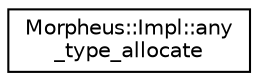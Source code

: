 digraph "Graphical Class Hierarchy"
{
 // LATEX_PDF_SIZE
  edge [fontname="Helvetica",fontsize="10",labelfontname="Helvetica",labelfontsize="10"];
  node [fontname="Helvetica",fontsize="10",shape=record];
  rankdir="LR";
  Node0 [label="Morpheus::Impl::any\l_type_allocate",height=0.2,width=0.4,color="black", fillcolor="white", style="filled",URL="$structMorpheus_1_1Impl_1_1any__type__allocate.html",tooltip=" "];
}
